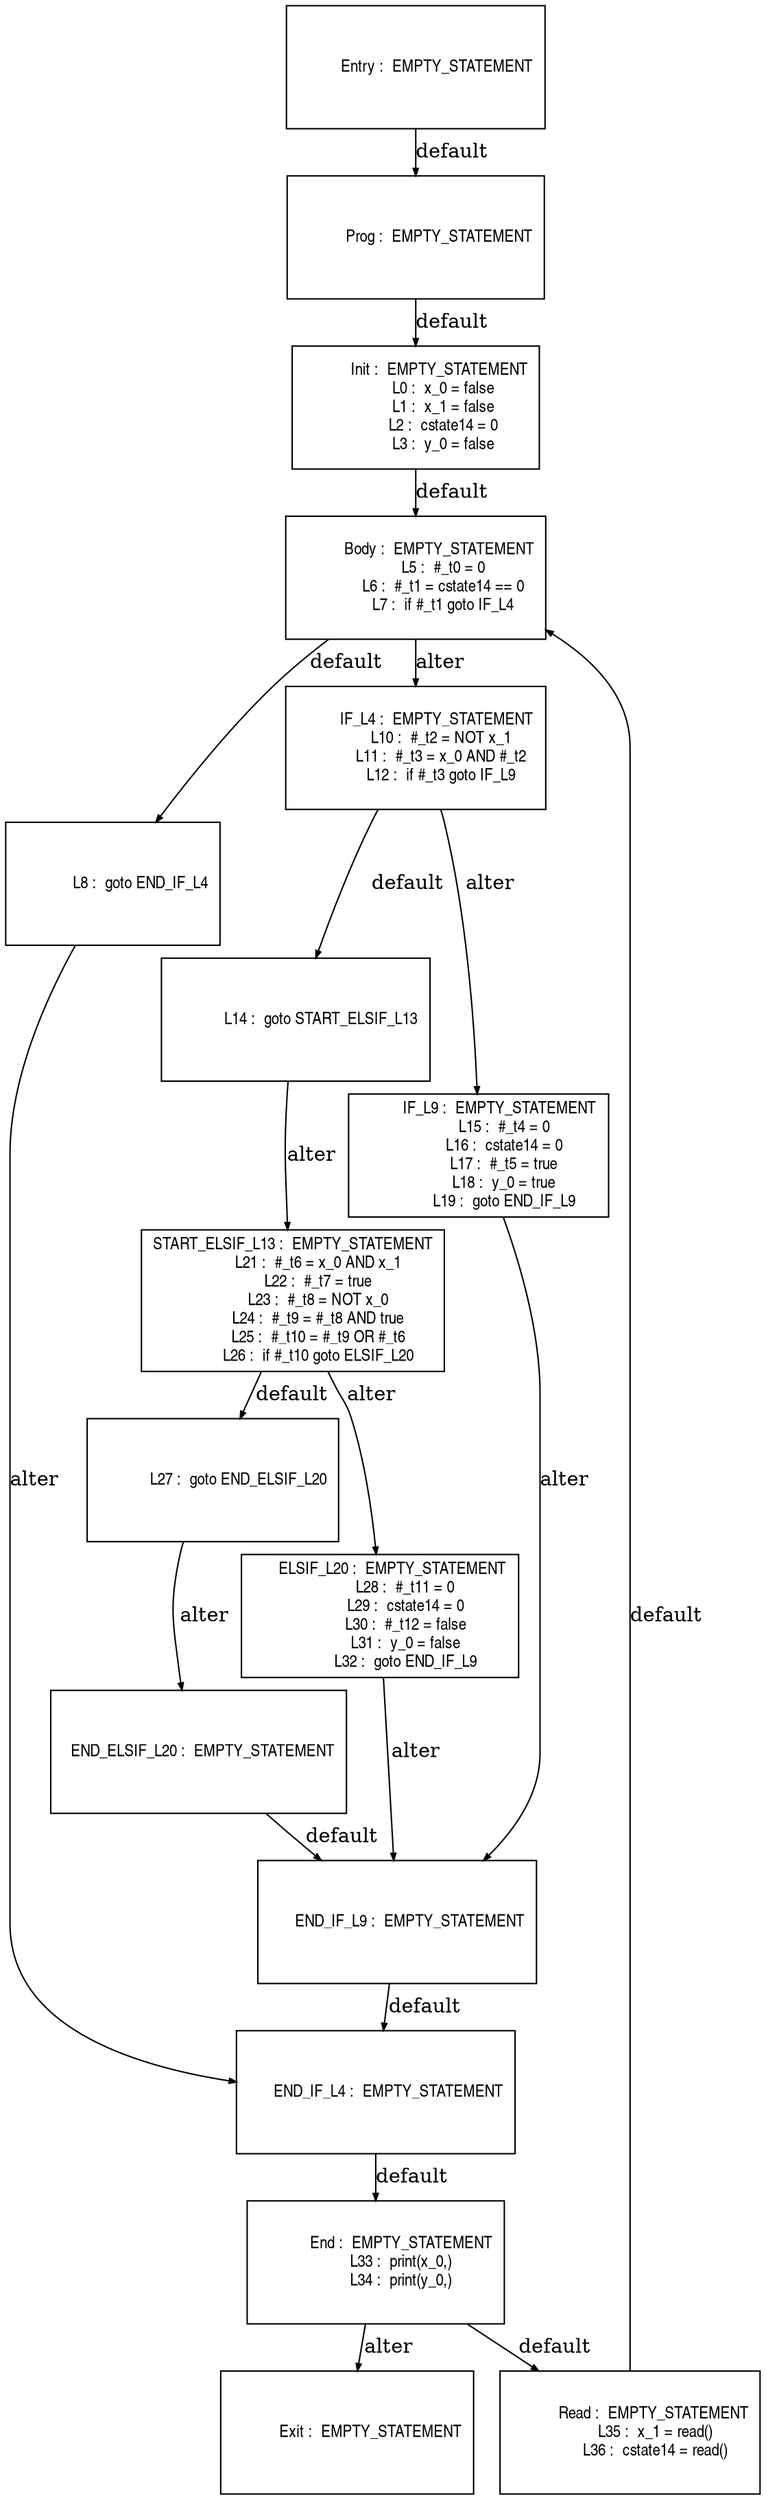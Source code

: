 digraph G {
  ranksep=.25;
  edge [arrowsize=.5]
  node [shape=rectangle, fontname="ArialNarrow",
        fontsize=12,  height=1.2];
  "           Prog :  EMPTY_STATEMENT
"; "           Init :  EMPTY_STATEMENT
             L0 :  x_0 = false
             L1 :  x_1 = false
             L2 :  cstate14 = 0
             L3 :  y_0 = false
"; "           Body :  EMPTY_STATEMENT
             L5 :  #_t0 = 0
             L6 :  #_t1 = cstate14 == 0
             L7 :  if #_t1 goto IF_L4
"; "             L8 :  goto END_IF_L4
"; "          IF_L4 :  EMPTY_STATEMENT
            L10 :  #_t2 = NOT x_1
            L11 :  #_t3 = x_0 AND #_t2
            L12 :  if #_t3 goto IF_L9
"; "            L14 :  goto START_ELSIF_L13
"; "          IF_L9 :  EMPTY_STATEMENT
            L15 :  #_t4 = 0
            L16 :  cstate14 = 0
            L17 :  #_t5 = true
            L18 :  y_0 = true
            L19 :  goto END_IF_L9
"; "START_ELSIF_L13 :  EMPTY_STATEMENT
            L21 :  #_t6 = x_0 AND x_1
            L22 :  #_t7 = true
            L23 :  #_t8 = NOT x_0
            L24 :  #_t9 = #_t8 AND true
            L25 :  #_t10 = #_t9 OR #_t6
            L26 :  if #_t10 goto ELSIF_L20
"; "            L27 :  goto END_ELSIF_L20
"; "      ELSIF_L20 :  EMPTY_STATEMENT
            L28 :  #_t11 = 0
            L29 :  cstate14 = 0
            L30 :  #_t12 = false
            L31 :  y_0 = false
            L32 :  goto END_IF_L9
"; "  END_ELSIF_L20 :  EMPTY_STATEMENT
"; "      END_IF_L9 :  EMPTY_STATEMENT
"; "      END_IF_L4 :  EMPTY_STATEMENT
"; "          Entry :  EMPTY_STATEMENT
"; "            End :  EMPTY_STATEMENT
            L33 :  print(x_0,)
            L34 :  print(y_0,)
"; "           Exit :  EMPTY_STATEMENT
"; "           Read :  EMPTY_STATEMENT
            L35 :  x_1 = read()
            L36 :  cstate14 = read()
"; 
  "           Prog :  EMPTY_STATEMENT
" -> "           Init :  EMPTY_STATEMENT
             L0 :  x_0 = false
             L1 :  x_1 = false
             L2 :  cstate14 = 0
             L3 :  y_0 = false
"  [label="default"];
  "           Init :  EMPTY_STATEMENT
             L0 :  x_0 = false
             L1 :  x_1 = false
             L2 :  cstate14 = 0
             L3 :  y_0 = false
" -> "           Body :  EMPTY_STATEMENT
             L5 :  #_t0 = 0
             L6 :  #_t1 = cstate14 == 0
             L7 :  if #_t1 goto IF_L4
"  [label="default"];
  "           Body :  EMPTY_STATEMENT
             L5 :  #_t0 = 0
             L6 :  #_t1 = cstate14 == 0
             L7 :  if #_t1 goto IF_L4
" -> "             L8 :  goto END_IF_L4
"  [label="default"];
  "           Body :  EMPTY_STATEMENT
             L5 :  #_t0 = 0
             L6 :  #_t1 = cstate14 == 0
             L7 :  if #_t1 goto IF_L4
" -> "          IF_L4 :  EMPTY_STATEMENT
            L10 :  #_t2 = NOT x_1
            L11 :  #_t3 = x_0 AND #_t2
            L12 :  if #_t3 goto IF_L9
"  [label="alter"];
  "             L8 :  goto END_IF_L4
" -> "      END_IF_L4 :  EMPTY_STATEMENT
"  [label="alter"];
  "          IF_L4 :  EMPTY_STATEMENT
            L10 :  #_t2 = NOT x_1
            L11 :  #_t3 = x_0 AND #_t2
            L12 :  if #_t3 goto IF_L9
" -> "            L14 :  goto START_ELSIF_L13
"  [label="default"];
  "          IF_L4 :  EMPTY_STATEMENT
            L10 :  #_t2 = NOT x_1
            L11 :  #_t3 = x_0 AND #_t2
            L12 :  if #_t3 goto IF_L9
" -> "          IF_L9 :  EMPTY_STATEMENT
            L15 :  #_t4 = 0
            L16 :  cstate14 = 0
            L17 :  #_t5 = true
            L18 :  y_0 = true
            L19 :  goto END_IF_L9
"  [label="alter"];
  "            L14 :  goto START_ELSIF_L13
" -> "START_ELSIF_L13 :  EMPTY_STATEMENT
            L21 :  #_t6 = x_0 AND x_1
            L22 :  #_t7 = true
            L23 :  #_t8 = NOT x_0
            L24 :  #_t9 = #_t8 AND true
            L25 :  #_t10 = #_t9 OR #_t6
            L26 :  if #_t10 goto ELSIF_L20
"  [label="alter"];
  "          IF_L9 :  EMPTY_STATEMENT
            L15 :  #_t4 = 0
            L16 :  cstate14 = 0
            L17 :  #_t5 = true
            L18 :  y_0 = true
            L19 :  goto END_IF_L9
" -> "      END_IF_L9 :  EMPTY_STATEMENT
"  [label="alter"];
  "START_ELSIF_L13 :  EMPTY_STATEMENT
            L21 :  #_t6 = x_0 AND x_1
            L22 :  #_t7 = true
            L23 :  #_t8 = NOT x_0
            L24 :  #_t9 = #_t8 AND true
            L25 :  #_t10 = #_t9 OR #_t6
            L26 :  if #_t10 goto ELSIF_L20
" -> "            L27 :  goto END_ELSIF_L20
"  [label="default"];
  "START_ELSIF_L13 :  EMPTY_STATEMENT
            L21 :  #_t6 = x_0 AND x_1
            L22 :  #_t7 = true
            L23 :  #_t8 = NOT x_0
            L24 :  #_t9 = #_t8 AND true
            L25 :  #_t10 = #_t9 OR #_t6
            L26 :  if #_t10 goto ELSIF_L20
" -> "      ELSIF_L20 :  EMPTY_STATEMENT
            L28 :  #_t11 = 0
            L29 :  cstate14 = 0
            L30 :  #_t12 = false
            L31 :  y_0 = false
            L32 :  goto END_IF_L9
"  [label="alter"];
  "            L27 :  goto END_ELSIF_L20
" -> "  END_ELSIF_L20 :  EMPTY_STATEMENT
"  [label="alter"];
  "      ELSIF_L20 :  EMPTY_STATEMENT
            L28 :  #_t11 = 0
            L29 :  cstate14 = 0
            L30 :  #_t12 = false
            L31 :  y_0 = false
            L32 :  goto END_IF_L9
" -> "      END_IF_L9 :  EMPTY_STATEMENT
"  [label="alter"];
  "  END_ELSIF_L20 :  EMPTY_STATEMENT
" -> "      END_IF_L9 :  EMPTY_STATEMENT
"  [label="default"];
  "      END_IF_L9 :  EMPTY_STATEMENT
" -> "      END_IF_L4 :  EMPTY_STATEMENT
"  [label="default"];
  "      END_IF_L4 :  EMPTY_STATEMENT
" -> "            End :  EMPTY_STATEMENT
            L33 :  print(x_0,)
            L34 :  print(y_0,)
"  [label="default"];
  "          Entry :  EMPTY_STATEMENT
" -> "           Prog :  EMPTY_STATEMENT
"  [label="default"];
  "            End :  EMPTY_STATEMENT
            L33 :  print(x_0,)
            L34 :  print(y_0,)
" -> "           Read :  EMPTY_STATEMENT
            L35 :  x_1 = read()
            L36 :  cstate14 = read()
"  [label="default"];
  "            End :  EMPTY_STATEMENT
            L33 :  print(x_0,)
            L34 :  print(y_0,)
" -> "           Exit :  EMPTY_STATEMENT
"  [label="alter"];
  "           Read :  EMPTY_STATEMENT
            L35 :  x_1 = read()
            L36 :  cstate14 = read()
" -> "           Body :  EMPTY_STATEMENT
             L5 :  #_t0 = 0
             L6 :  #_t1 = cstate14 == 0
             L7 :  if #_t1 goto IF_L4
"  [label="default"];
}
